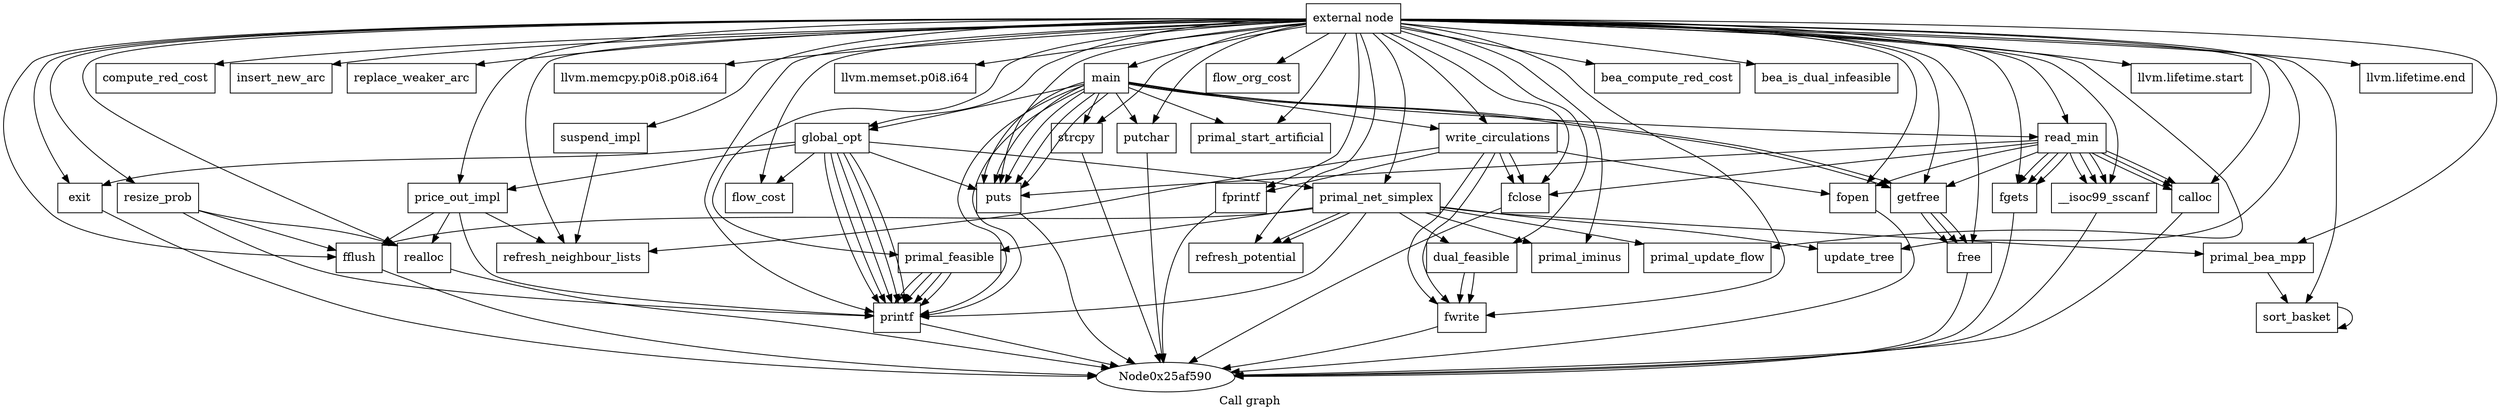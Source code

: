 digraph "Call graph" {
	label="Call graph";

	Node0x25af550 [shape=record,label="{external node}"];
	Node0x25af550 -> Node0x2585380;
	Node0x25af550 -> Node0x2585430;
	Node0x25af550 -> Node0x25854e0;
	Node0x25af550 -> Node0x25855b0;
	Node0x25af550 -> Node0x2585780;
	Node0x25af550 -> Node0x25856c0;
	Node0x25af550 -> Node0x2585910;
	Node0x25af550 -> Node0x2585990;
	Node0x25af550 -> Node0x2585b50;
	Node0x25af550 -> Node0x2585800;
	Node0x25af550 -> Node0x2585880;
	Node0x25af550 -> Node0x25860b0;
	Node0x25af550 -> Node0x2585fa0;
	Node0x25af550 -> Node0x2586830;
	Node0x25af550 -> Node0x2586300;
	Node0x25af550 -> Node0x2585e90;
	Node0x25af550 -> Node0x25863d0;
	Node0x25af550 -> Node0x2585ad0;
	Node0x25af550 -> Node0x25868e0;
	Node0x25af550 -> Node0x2585f20;
	Node0x25af550 -> Node0x2586960;
	Node0x25af550 -> Node0x25869e0;
	Node0x25af550 -> Node0x2585c60;
	Node0x25af550 -> Node0x25865a0;
	Node0x25af550 -> Node0x265d810;
	Node0x25af550 -> Node0x2585ce0;
	Node0x25af550 -> Node0x25864d0;
	Node0x25af550 -> Node0x265d970;
	Node0x25af550 -> Node0x265dab0;
	Node0x25af550 -> Node0x265da20;
	Node0x25af550 -> Node0x265dca0;
	Node0x25af550 -> Node0x265dd20;
	Node0x25af550 -> Node0x265dda0;
	Node0x25af550 -> Node0x265d3c0;
	Node0x25af550 -> Node0x265d470;
	Node0x25af550 -> Node0x265d4f0;
	Node0x25af550 -> Node0x2585e10;
	Node0x25af550 -> Node0x2586450;
	Node0x25af550 -> Node0x2586520;
	Node0x25af550 -> Node0x265d770;
	Node0x25af550 -> Node0x265d670;
	Node0x25af550 -> Node0x265d6f0;
	Node0x25af550 -> Node0x265e840;
	Node0x25af550 -> Node0x265e920;
	Node0x25af550 -> Node0x265d5f0;
	Node0x2585800 [shape=record,label="{llvm.memcpy.p0i8.p0i8.i64}"];
	Node0x2585880 [shape=record,label="{global_opt}"];
	Node0x2585880 -> Node0x25854e0;
	Node0x2585880 -> Node0x2585e10;
	Node0x2585880 -> Node0x25854e0;
	Node0x2585880 -> Node0x2585f20;
	Node0x2585880 -> Node0x25854e0;
	Node0x2585880 -> Node0x2585990;
	Node0x2585880 -> Node0x25854e0;
	Node0x2585880 -> Node0x2585e90;
	Node0x2585880 -> Node0x25860b0;
	Node0x2585880 -> Node0x25854e0;
	Node0x25860b0 [shape=record,label="{exit}"];
	Node0x25860b0 -> Node0x25af590;
	Node0x2585fa0 [shape=record,label="{main}"];
	Node0x2585fa0 -> Node0x25854e0;
	Node0x2585fa0 -> Node0x2585e90;
	Node0x2585fa0 -> Node0x2585e90;
	Node0x2585fa0 -> Node0x2585e90;
	Node0x2585fa0 -> Node0x25863d0;
	Node0x2585fa0 -> Node0x2586300;
	Node0x2585fa0 -> Node0x2586520;
	Node0x2585fa0 -> Node0x2585e90;
	Node0x2585fa0 -> Node0x25865a0;
	Node0x2585fa0 -> Node0x25854e0;
	Node0x2585fa0 -> Node0x2586450;
	Node0x2585fa0 -> Node0x2585880;
	Node0x2585fa0 -> Node0x2585e90;
	Node0x2585fa0 -> Node0x25864d0;
	Node0x2585fa0 -> Node0x25865a0;
	Node0x2586830 [shape=record,label="{llvm.memset.p0i8.i64}"];
	Node0x2585380 [shape=record,label="{resize_prob}"];
	Node0x2585380 -> Node0x2585430;
	Node0x2585380 -> Node0x25854e0;
	Node0x2585380 -> Node0x25855b0;
	Node0x2585430 [shape=record,label="{realloc}"];
	Node0x2585430 -> Node0x25af590;
	Node0x25854e0 [shape=record,label="{printf}"];
	Node0x25854e0 -> Node0x25af590;
	Node0x25864d0 [shape=record,label="{write_circulations}"];
	Node0x25864d0 -> Node0x265d970;
	Node0x25864d0 -> Node0x2585ad0;
	Node0x25864d0 -> Node0x2585ce0;
	Node0x25864d0 -> Node0x2585ce0;
	Node0x25864d0 -> Node0x265dab0;
	Node0x25864d0 -> Node0x265da20;
	Node0x25864d0 -> Node0x265da20;
	Node0x265d970 [shape=record,label="{fopen}"];
	Node0x265d970 -> Node0x25af590;
	Node0x265dab0 [shape=record,label="{fprintf}"];
	Node0x265dab0 -> Node0x25af590;
	Node0x265da20 [shape=record,label="{fclose}"];
	Node0x265da20 -> Node0x25af590;
	Node0x265dca0 [shape=record,label="{bea_compute_red_cost}"];
	Node0x265dd20 [shape=record,label="{bea_is_dual_infeasible}"];
	Node0x25855b0 [shape=record,label="{fflush}"];
	Node0x25855b0 -> Node0x25af590;
	Node0x2585780 [shape=record,label="{compute_red_cost}"];
	Node0x25856c0 [shape=record,label="{insert_new_arc}"];
	Node0x2585910 [shape=record,label="{replace_weaker_arc}"];
	Node0x2585990 [shape=record,label="{price_out_impl}"];
	Node0x2585990 -> Node0x2585430;
	Node0x2585990 -> Node0x25854e0;
	Node0x2585990 -> Node0x25855b0;
	Node0x2585990 -> Node0x2585ad0;
	Node0x2585b50 [shape=record,label="{suspend_impl}"];
	Node0x2585b50 -> Node0x2585ad0;
	Node0x2586300 [shape=record,label="{strcpy}"];
	Node0x2586300 -> Node0x25af590;
	Node0x2585e90 [shape=record,label="{puts}"];
	Node0x2585e90 -> Node0x25af590;
	Node0x25863d0 [shape=record,label="{putchar}"];
	Node0x25863d0 -> Node0x25af590;
	Node0x2585ad0 [shape=record,label="{refresh_neighbour_lists}"];
	Node0x25868e0 [shape=record,label="{refresh_potential}"];
	Node0x2585f20 [shape=record,label="{flow_cost}"];
	Node0x2586960 [shape=record,label="{flow_org_cost}"];
	Node0x25869e0 [shape=record,label="{primal_feasible}"];
	Node0x25869e0 -> Node0x25854e0;
	Node0x25869e0 -> Node0x25854e0;
	Node0x25869e0 -> Node0x25854e0;
	Node0x25869e0 -> Node0x25854e0;
	Node0x2585c60 [shape=record,label="{dual_feasible}"];
	Node0x2585c60 -> Node0x2585ce0;
	Node0x2585c60 -> Node0x2585ce0;
	Node0x25865a0 [shape=record,label="{getfree}"];
	Node0x25865a0 -> Node0x265d810;
	Node0x25865a0 -> Node0x265d810;
	Node0x25865a0 -> Node0x265d810;
	Node0x265d810 [shape=record,label="{free}"];
	Node0x265d810 -> Node0x25af590;
	Node0x2585ce0 [shape=record,label="{fwrite}"];
	Node0x2585ce0 -> Node0x25af590;
	Node0x265dda0 [shape=record,label="{sort_basket}"];
	Node0x265dda0 -> Node0x265dda0;
	Node0x265d3c0 [shape=record,label="{primal_bea_mpp}"];
	Node0x265d3c0 -> Node0x265dda0;
	Node0x265d470 [shape=record,label="{primal_iminus}"];
	Node0x265d4f0 [shape=record,label="{primal_update_flow}"];
	Node0x2585e10 [shape=record,label="{primal_net_simplex}"];
	Node0x2585e10 -> Node0x265d3c0;
	Node0x2585e10 -> Node0x265d470;
	Node0x2585e10 -> Node0x265d5f0;
	Node0x2585e10 -> Node0x25868e0;
	Node0x2585e10 -> Node0x25854e0;
	Node0x2585e10 -> Node0x25855b0;
	Node0x2585e10 -> Node0x265d4f0;
	Node0x2585e10 -> Node0x25868e0;
	Node0x2585e10 -> Node0x25869e0;
	Node0x2585e10 -> Node0x2585c60;
	Node0x2586450 [shape=record,label="{primal_start_artificial}"];
	Node0x2586520 [shape=record,label="{read_min}"];
	Node0x2586520 -> Node0x265d970;
	Node0x2586520 -> Node0x265d670;
	Node0x2586520 -> Node0x265d6f0;
	Node0x2586520 -> Node0x265e840;
	Node0x2586520 -> Node0x265e840;
	Node0x2586520 -> Node0x265e840;
	Node0x2586520 -> Node0x2585e90;
	Node0x2586520 -> Node0x25865a0;
	Node0x2586520 -> Node0x265d670;
	Node0x2586520 -> Node0x265d6f0;
	Node0x2586520 -> Node0x265d670;
	Node0x2586520 -> Node0x265d6f0;
	Node0x2586520 -> Node0x265da20;
	Node0x265d770 [shape=record,label="{llvm.lifetime.start}"];
	Node0x265d670 [shape=record,label="{fgets}"];
	Node0x265d670 -> Node0x25af590;
	Node0x265d6f0 [shape=record,label="{__isoc99_sscanf}"];
	Node0x265d6f0 -> Node0x25af590;
	Node0x265e840 [shape=record,label="{calloc}"];
	Node0x265e840 -> Node0x25af590;
	Node0x265e920 [shape=record,label="{llvm.lifetime.end}"];
	Node0x265d5f0 [shape=record,label="{update_tree}"];
}
